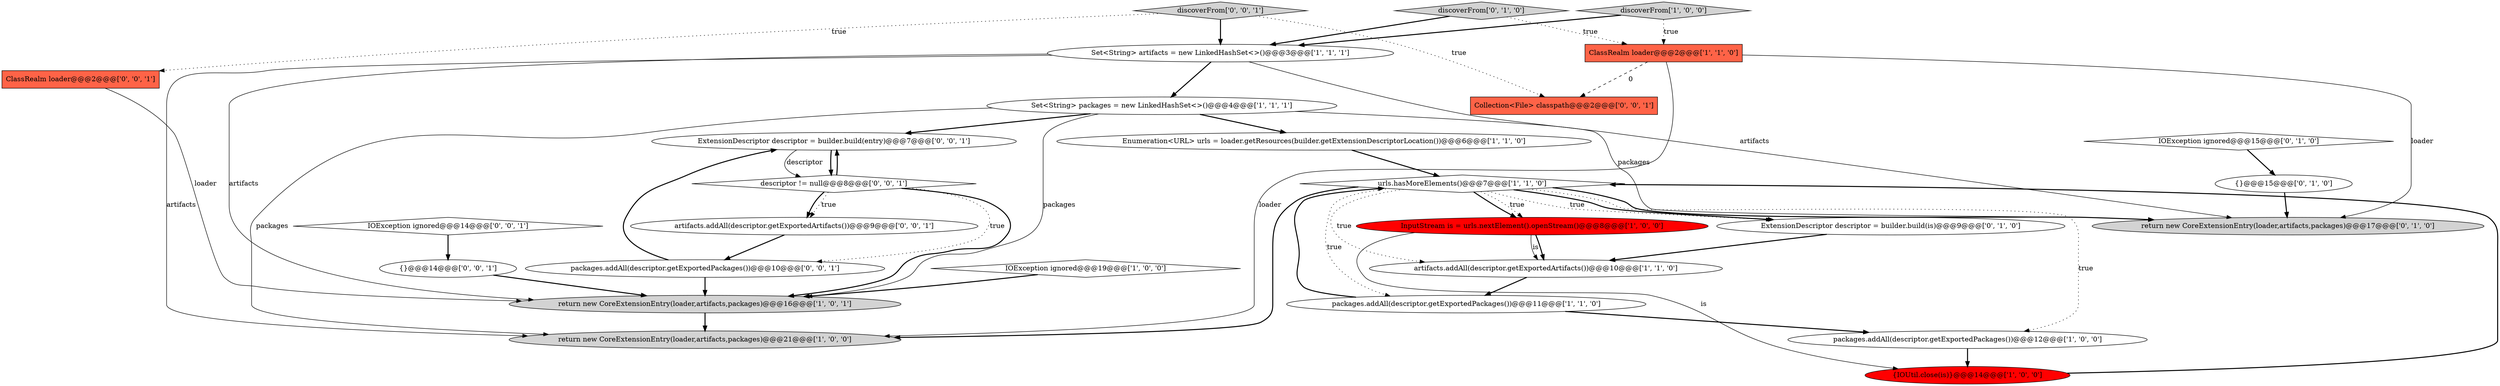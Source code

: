 digraph {
2 [style = filled, label = "Set<String> packages = new LinkedHashSet<>()@@@4@@@['1', '1', '1']", fillcolor = white, shape = ellipse image = "AAA0AAABBB1BBB"];
8 [style = filled, label = "return new CoreExtensionEntry(loader,artifacts,packages)@@@21@@@['1', '0', '0']", fillcolor = lightgray, shape = ellipse image = "AAA0AAABBB1BBB"];
9 [style = filled, label = "Enumeration<URL> urls = loader.getResources(builder.getExtensionDescriptorLocation())@@@6@@@['1', '1', '0']", fillcolor = white, shape = ellipse image = "AAA0AAABBB1BBB"];
24 [style = filled, label = "{}@@@14@@@['0', '0', '1']", fillcolor = white, shape = ellipse image = "AAA0AAABBB3BBB"];
16 [style = filled, label = "{}@@@15@@@['0', '1', '0']", fillcolor = white, shape = ellipse image = "AAA0AAABBB2BBB"];
18 [style = filled, label = "ExtensionDescriptor descriptor = builder.build(is)@@@9@@@['0', '1', '0']", fillcolor = white, shape = ellipse image = "AAA0AAABBB2BBB"];
21 [style = filled, label = "Collection<File> classpath@@@2@@@['0', '0', '1']", fillcolor = tomato, shape = box image = "AAA0AAABBB3BBB"];
15 [style = filled, label = "IOException ignored@@@15@@@['0', '1', '0']", fillcolor = white, shape = diamond image = "AAA0AAABBB2BBB"];
12 [style = filled, label = "packages.addAll(descriptor.getExportedPackages())@@@12@@@['1', '0', '0']", fillcolor = white, shape = ellipse image = "AAA0AAABBB1BBB"];
14 [style = filled, label = "return new CoreExtensionEntry(loader,artifacts,packages)@@@17@@@['0', '1', '0']", fillcolor = lightgray, shape = ellipse image = "AAA0AAABBB2BBB"];
20 [style = filled, label = "ClassRealm loader@@@2@@@['0', '0', '1']", fillcolor = tomato, shape = box image = "AAA0AAABBB3BBB"];
10 [style = filled, label = "discoverFrom['1', '0', '0']", fillcolor = lightgray, shape = diamond image = "AAA0AAABBB1BBB"];
13 [style = filled, label = "{IOUtil.close(is)}@@@14@@@['1', '0', '0']", fillcolor = red, shape = ellipse image = "AAA1AAABBB1BBB"];
27 [style = filled, label = "discoverFrom['0', '0', '1']", fillcolor = lightgray, shape = diamond image = "AAA0AAABBB3BBB"];
25 [style = filled, label = "IOException ignored@@@14@@@['0', '0', '1']", fillcolor = white, shape = diamond image = "AAA0AAABBB3BBB"];
26 [style = filled, label = "packages.addAll(descriptor.getExportedPackages())@@@10@@@['0', '0', '1']", fillcolor = white, shape = ellipse image = "AAA0AAABBB3BBB"];
0 [style = filled, label = "urls.hasMoreElements()@@@7@@@['1', '1', '0']", fillcolor = white, shape = diamond image = "AAA0AAABBB1BBB"];
23 [style = filled, label = "descriptor != null@@@8@@@['0', '0', '1']", fillcolor = white, shape = diamond image = "AAA0AAABBB3BBB"];
5 [style = filled, label = "ClassRealm loader@@@2@@@['1', '1', '0']", fillcolor = tomato, shape = box image = "AAA0AAABBB1BBB"];
6 [style = filled, label = "InputStream is = urls.nextElement().openStream()@@@8@@@['1', '0', '0']", fillcolor = red, shape = ellipse image = "AAA1AAABBB1BBB"];
4 [style = filled, label = "Set<String> artifacts = new LinkedHashSet<>()@@@3@@@['1', '1', '1']", fillcolor = white, shape = ellipse image = "AAA0AAABBB1BBB"];
3 [style = filled, label = "IOException ignored@@@19@@@['1', '0', '0']", fillcolor = white, shape = diamond image = "AAA0AAABBB1BBB"];
1 [style = filled, label = "artifacts.addAll(descriptor.getExportedArtifacts())@@@10@@@['1', '1', '0']", fillcolor = white, shape = ellipse image = "AAA0AAABBB1BBB"];
19 [style = filled, label = "ExtensionDescriptor descriptor = builder.build(entry)@@@7@@@['0', '0', '1']", fillcolor = white, shape = ellipse image = "AAA0AAABBB3BBB"];
17 [style = filled, label = "discoverFrom['0', '1', '0']", fillcolor = lightgray, shape = diamond image = "AAA0AAABBB2BBB"];
22 [style = filled, label = "artifacts.addAll(descriptor.getExportedArtifacts())@@@9@@@['0', '0', '1']", fillcolor = white, shape = ellipse image = "AAA0AAABBB3BBB"];
11 [style = filled, label = "packages.addAll(descriptor.getExportedPackages())@@@11@@@['1', '1', '0']", fillcolor = white, shape = ellipse image = "AAA0AAABBB1BBB"];
7 [style = filled, label = "return new CoreExtensionEntry(loader,artifacts,packages)@@@16@@@['1', '0', '1']", fillcolor = lightgray, shape = ellipse image = "AAA0AAABBB1BBB"];
4->14 [style = solid, label="artifacts"];
22->26 [style = bold, label=""];
5->14 [style = solid, label="loader"];
0->12 [style = dotted, label="true"];
2->19 [style = bold, label=""];
6->1 [style = solid, label="is"];
9->0 [style = bold, label=""];
26->7 [style = bold, label=""];
0->18 [style = dotted, label="true"];
23->22 [style = dotted, label="true"];
0->6 [style = bold, label=""];
11->12 [style = bold, label=""];
2->8 [style = solid, label="packages"];
4->2 [style = bold, label=""];
4->7 [style = solid, label="artifacts"];
2->9 [style = bold, label=""];
27->21 [style = dotted, label="true"];
26->19 [style = bold, label=""];
7->8 [style = bold, label=""];
15->16 [style = bold, label=""];
0->6 [style = dotted, label="true"];
10->5 [style = dotted, label="true"];
2->14 [style = solid, label="packages"];
1->11 [style = bold, label=""];
4->8 [style = solid, label="artifacts"];
6->1 [style = bold, label=""];
12->13 [style = bold, label=""];
25->24 [style = bold, label=""];
27->4 [style = bold, label=""];
0->14 [style = bold, label=""];
11->0 [style = bold, label=""];
23->26 [style = dotted, label="true"];
23->22 [style = bold, label=""];
20->7 [style = solid, label="loader"];
18->1 [style = bold, label=""];
19->23 [style = solid, label="descriptor"];
3->7 [style = bold, label=""];
27->20 [style = dotted, label="true"];
19->23 [style = bold, label=""];
23->19 [style = bold, label=""];
0->1 [style = dotted, label="true"];
0->8 [style = bold, label=""];
5->8 [style = solid, label="loader"];
10->4 [style = bold, label=""];
5->21 [style = dashed, label="0"];
2->7 [style = solid, label="packages"];
6->13 [style = solid, label="is"];
0->18 [style = bold, label=""];
16->14 [style = bold, label=""];
23->7 [style = bold, label=""];
24->7 [style = bold, label=""];
0->11 [style = dotted, label="true"];
17->4 [style = bold, label=""];
13->0 [style = bold, label=""];
17->5 [style = dotted, label="true"];
}
